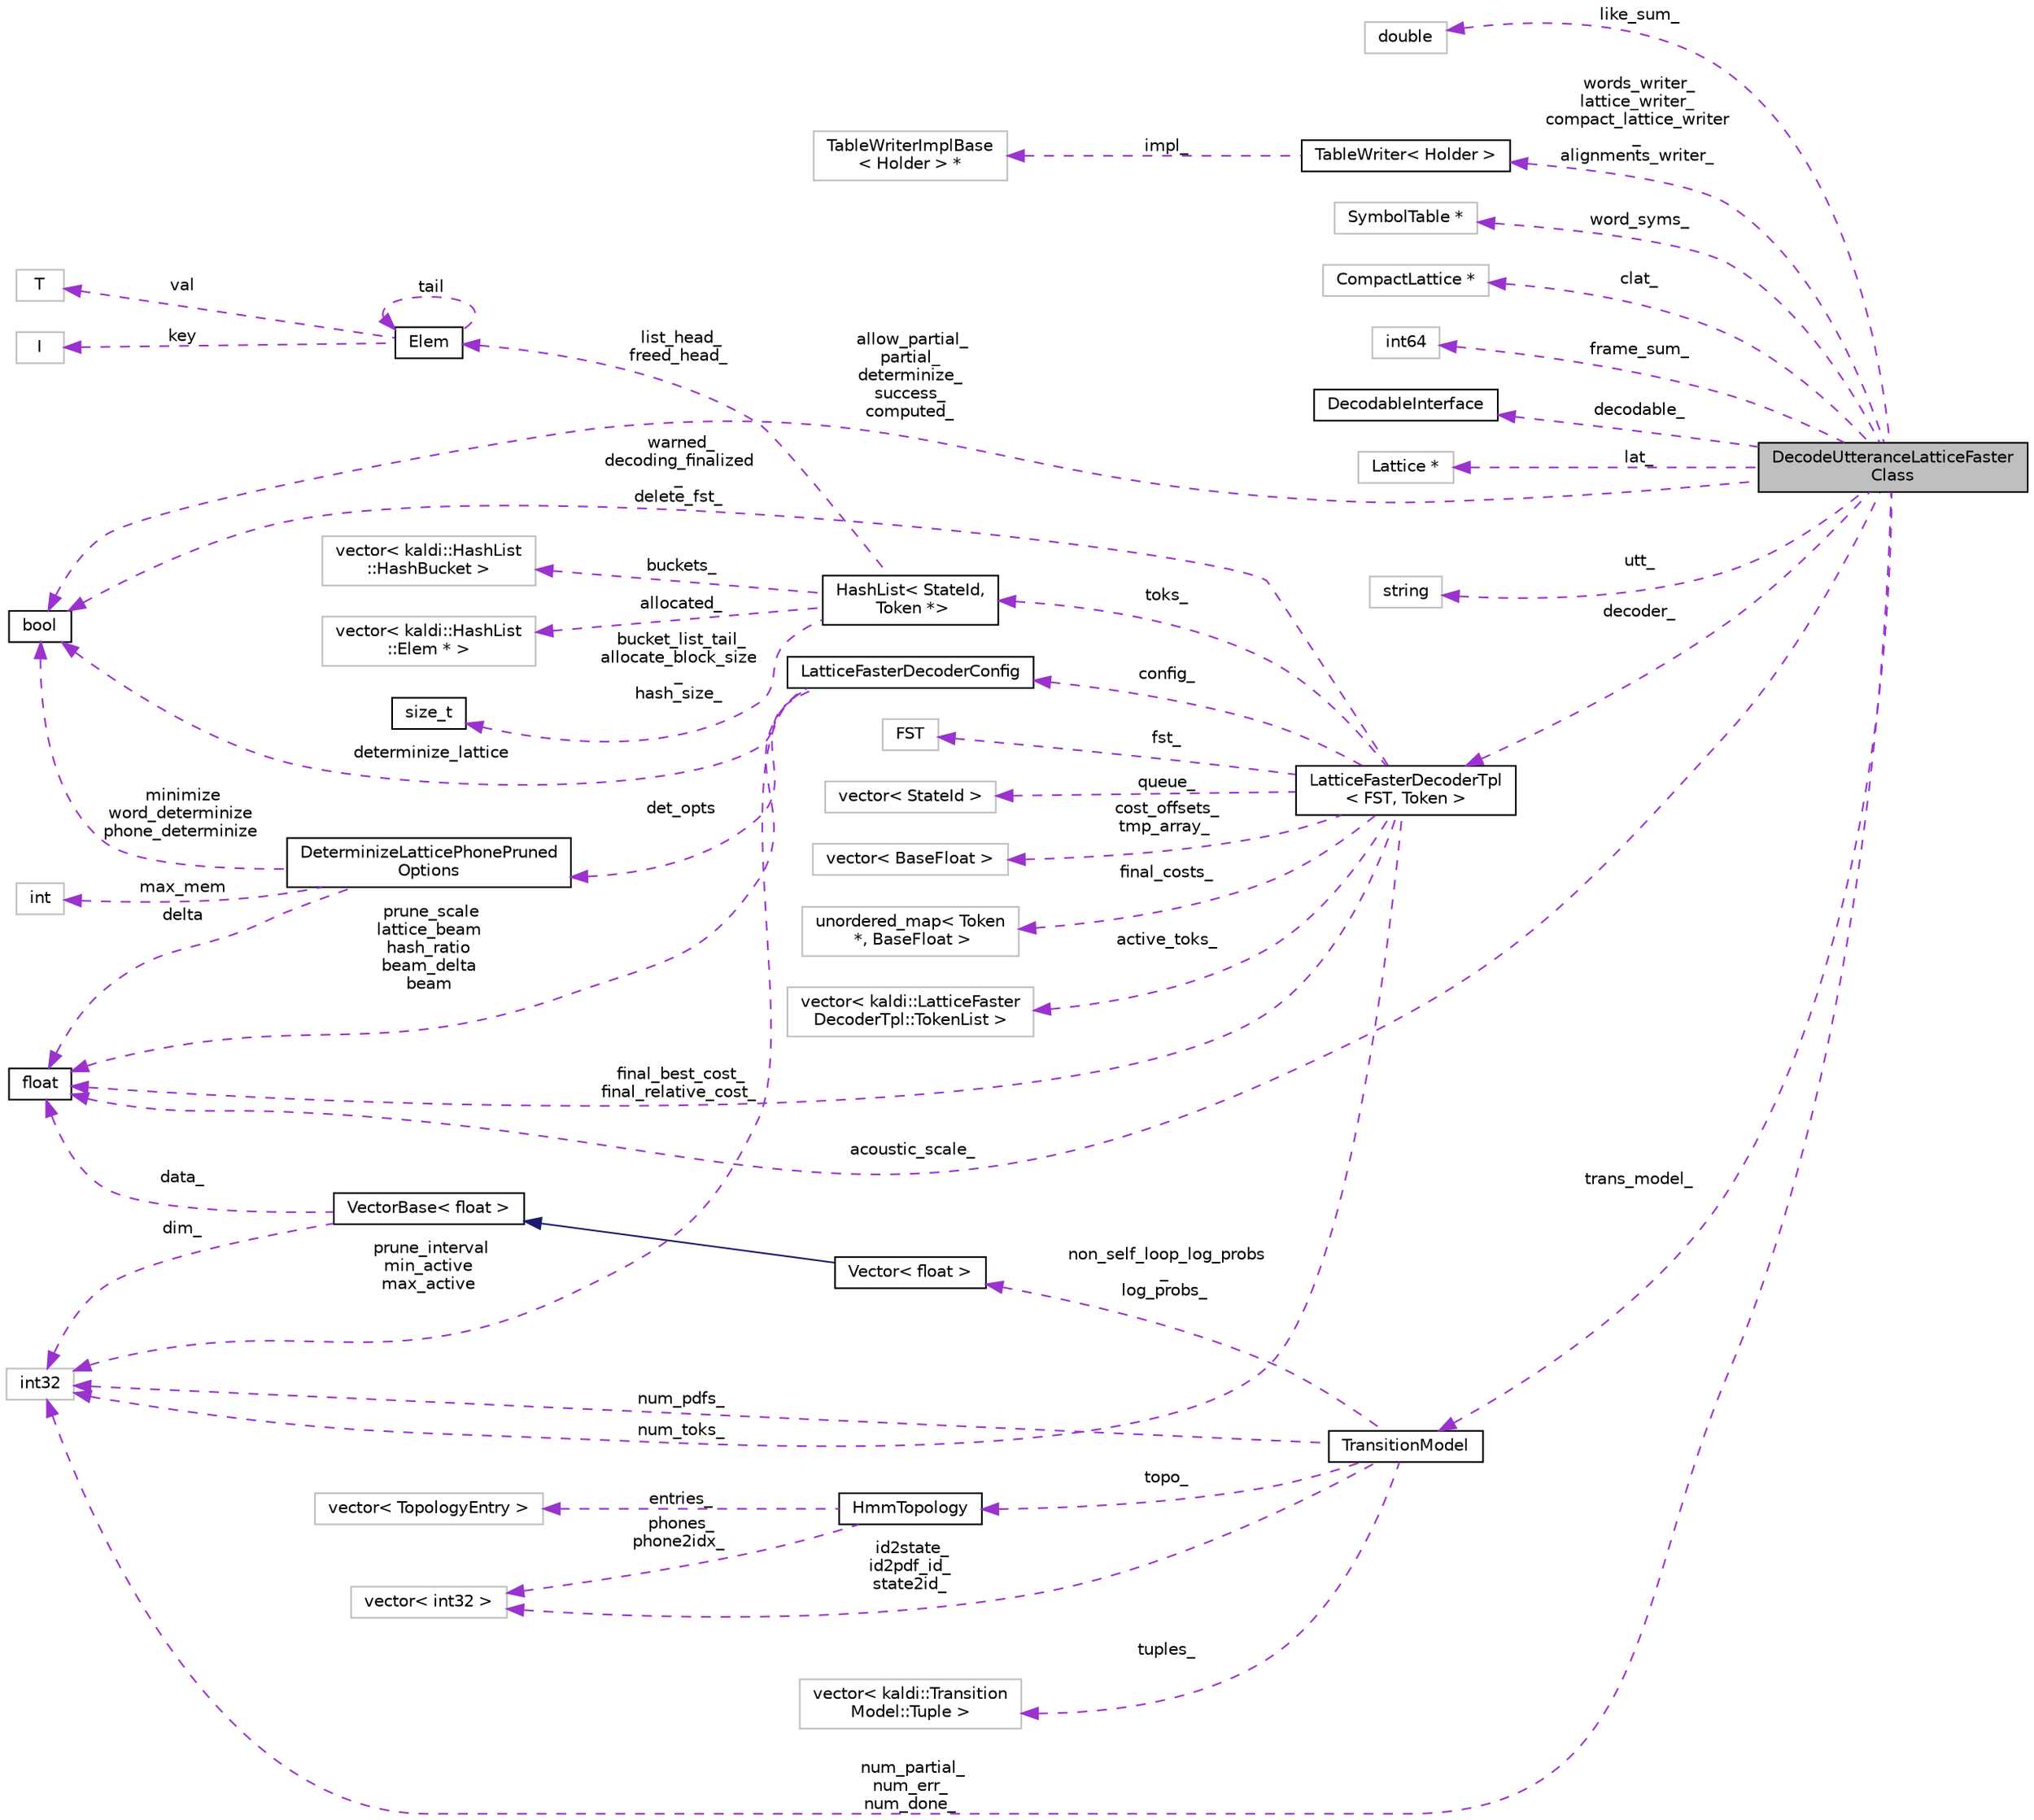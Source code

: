 digraph "DecodeUtteranceLatticeFasterClass"
{
  edge [fontname="Helvetica",fontsize="10",labelfontname="Helvetica",labelfontsize="10"];
  node [fontname="Helvetica",fontsize="10",shape=record];
  rankdir="LR";
  Node1 [label="DecodeUtteranceLatticeFaster\lClass",height=0.2,width=0.4,color="black", fillcolor="grey75", style="filled", fontcolor="black"];
  Node2 -> Node1 [dir="back",color="darkorchid3",fontsize="10",style="dashed",label=" like_sum_" ,fontname="Helvetica"];
  Node2 [label="double",height=0.2,width=0.4,color="grey75", fillcolor="white", style="filled"];
  Node3 -> Node1 [dir="back",color="darkorchid3",fontsize="10",style="dashed",label=" acoustic_scale_" ,fontname="Helvetica"];
  Node3 [label="float",height=0.2,width=0.4,color="black", fillcolor="white", style="filled",URL="$classfloat.html"];
  Node4 -> Node1 [dir="back",color="darkorchid3",fontsize="10",style="dashed",label=" word_syms_" ,fontname="Helvetica"];
  Node4 [label="SymbolTable *",height=0.2,width=0.4,color="grey75", fillcolor="white", style="filled"];
  Node5 -> Node1 [dir="back",color="darkorchid3",fontsize="10",style="dashed",label=" clat_" ,fontname="Helvetica"];
  Node5 [label="CompactLattice *",height=0.2,width=0.4,color="grey75", fillcolor="white", style="filled"];
  Node6 -> Node1 [dir="back",color="darkorchid3",fontsize="10",style="dashed",label=" frame_sum_" ,fontname="Helvetica"];
  Node6 [label="int64",height=0.2,width=0.4,color="grey75", fillcolor="white", style="filled"];
  Node7 -> Node1 [dir="back",color="darkorchid3",fontsize="10",style="dashed",label=" decodable_" ,fontname="Helvetica"];
  Node7 [label="DecodableInterface",height=0.2,width=0.4,color="black", fillcolor="white", style="filled",URL="$classkaldi_1_1DecodableInterface.html",tooltip="DecodableInterface provides a link between the (acoustic-modeling and feature-processing) code and th..."];
  Node8 -> Node1 [dir="back",color="darkorchid3",fontsize="10",style="dashed",label=" lat_" ,fontname="Helvetica"];
  Node8 [label="Lattice *",height=0.2,width=0.4,color="grey75", fillcolor="white", style="filled"];
  Node9 -> Node1 [dir="back",color="darkorchid3",fontsize="10",style="dashed",label=" allow_partial_\npartial_\ndeterminize_\nsuccess_\ncomputed_" ,fontname="Helvetica"];
  Node9 [label="bool",height=0.2,width=0.4,color="black", fillcolor="white", style="filled",URL="$classbool.html"];
  Node10 -> Node1 [dir="back",color="darkorchid3",fontsize="10",style="dashed",label=" utt_" ,fontname="Helvetica"];
  Node10 [label="string",height=0.2,width=0.4,color="grey75", fillcolor="white", style="filled"];
  Node11 -> Node1 [dir="back",color="darkorchid3",fontsize="10",style="dashed",label=" words_writer_\nlattice_writer_\ncompact_lattice_writer\l_\nalignments_writer_" ,fontname="Helvetica"];
  Node11 [label="TableWriter\< Holder \>",height=0.2,width=0.4,color="black", fillcolor="white", style="filled",URL="$classkaldi_1_1TableWriter.html",tooltip="A templated class for writing objects to an archive or script file; see The Table concept..."];
  Node12 -> Node11 [dir="back",color="darkorchid3",fontsize="10",style="dashed",label=" impl_" ,fontname="Helvetica"];
  Node12 [label="TableWriterImplBase\l\< Holder \> *",height=0.2,width=0.4,color="grey75", fillcolor="white", style="filled"];
  Node13 -> Node1 [dir="back",color="darkorchid3",fontsize="10",style="dashed",label=" decoder_" ,fontname="Helvetica"];
  Node13 [label="LatticeFasterDecoderTpl\l\< FST, Token \>",height=0.2,width=0.4,color="black", fillcolor="white", style="filled",URL="$classkaldi_1_1LatticeFasterDecoderTpl.html",tooltip="This is the \"normal\" lattice-generating decoder. "];
  Node14 -> Node13 [dir="back",color="darkorchid3",fontsize="10",style="dashed",label=" fst_" ,fontname="Helvetica"];
  Node14 [label="FST",height=0.2,width=0.4,color="grey75", fillcolor="white", style="filled"];
  Node15 -> Node13 [dir="back",color="darkorchid3",fontsize="10",style="dashed",label=" toks_" ,fontname="Helvetica"];
  Node15 [label="HashList\< StateId,\l Token *\>",height=0.2,width=0.4,color="black", fillcolor="white", style="filled",URL="$classkaldi_1_1HashList.html"];
  Node16 -> Node15 [dir="back",color="darkorchid3",fontsize="10",style="dashed",label=" allocated_" ,fontname="Helvetica"];
  Node16 [label="vector\< kaldi::HashList\l::Elem * \>",height=0.2,width=0.4,color="grey75", fillcolor="white", style="filled"];
  Node17 -> Node15 [dir="back",color="darkorchid3",fontsize="10",style="dashed",label=" bucket_list_tail_\nallocate_block_size\l_\nhash_size_" ,fontname="Helvetica"];
  Node17 [label="size_t",height=0.2,width=0.4,color="black", fillcolor="white", style="filled",URL="$classsize__t.html"];
  Node18 -> Node15 [dir="back",color="darkorchid3",fontsize="10",style="dashed",label=" buckets_" ,fontname="Helvetica"];
  Node18 [label="vector\< kaldi::HashList\l::HashBucket \>",height=0.2,width=0.4,color="grey75", fillcolor="white", style="filled"];
  Node19 -> Node15 [dir="back",color="darkorchid3",fontsize="10",style="dashed",label=" list_head_\nfreed_head_" ,fontname="Helvetica"];
  Node19 [label="Elem",height=0.2,width=0.4,color="black", fillcolor="white", style="filled",URL="$structkaldi_1_1HashList_1_1Elem.html"];
  Node20 -> Node19 [dir="back",color="darkorchid3",fontsize="10",style="dashed",label=" key" ,fontname="Helvetica"];
  Node20 [label="I",height=0.2,width=0.4,color="grey75", fillcolor="white", style="filled"];
  Node19 -> Node19 [dir="back",color="darkorchid3",fontsize="10",style="dashed",label=" tail" ,fontname="Helvetica"];
  Node21 -> Node19 [dir="back",color="darkorchid3",fontsize="10",style="dashed",label=" val" ,fontname="Helvetica"];
  Node21 [label="T",height=0.2,width=0.4,color="grey75", fillcolor="white", style="filled"];
  Node3 -> Node13 [dir="back",color="darkorchid3",fontsize="10",style="dashed",label=" final_best_cost_\nfinal_relative_cost_" ,fontname="Helvetica"];
  Node22 -> Node13 [dir="back",color="darkorchid3",fontsize="10",style="dashed",label=" queue_" ,fontname="Helvetica"];
  Node22 [label="vector\< StateId \>",height=0.2,width=0.4,color="grey75", fillcolor="white", style="filled"];
  Node23 -> Node13 [dir="back",color="darkorchid3",fontsize="10",style="dashed",label=" config_" ,fontname="Helvetica"];
  Node23 [label="LatticeFasterDecoderConfig",height=0.2,width=0.4,color="black", fillcolor="white", style="filled",URL="$structkaldi_1_1LatticeFasterDecoderConfig.html"];
  Node3 -> Node23 [dir="back",color="darkorchid3",fontsize="10",style="dashed",label=" prune_scale\nlattice_beam\nhash_ratio\nbeam_delta\nbeam" ,fontname="Helvetica"];
  Node24 -> Node23 [dir="back",color="darkorchid3",fontsize="10",style="dashed",label=" det_opts" ,fontname="Helvetica"];
  Node24 [label="DeterminizeLatticePhonePruned\lOptions",height=0.2,width=0.4,color="black", fillcolor="white", style="filled",URL="$structfst_1_1DeterminizeLatticePhonePrunedOptions.html"];
  Node3 -> Node24 [dir="back",color="darkorchid3",fontsize="10",style="dashed",label=" delta" ,fontname="Helvetica"];
  Node25 -> Node24 [dir="back",color="darkorchid3",fontsize="10",style="dashed",label=" max_mem" ,fontname="Helvetica"];
  Node25 [label="int",height=0.2,width=0.4,color="grey75", fillcolor="white", style="filled"];
  Node9 -> Node24 [dir="back",color="darkorchid3",fontsize="10",style="dashed",label=" minimize\nword_determinize\nphone_determinize" ,fontname="Helvetica"];
  Node9 -> Node23 [dir="back",color="darkorchid3",fontsize="10",style="dashed",label=" determinize_lattice" ,fontname="Helvetica"];
  Node26 -> Node23 [dir="back",color="darkorchid3",fontsize="10",style="dashed",label=" prune_interval\nmin_active\nmax_active" ,fontname="Helvetica"];
  Node26 [label="int32",height=0.2,width=0.4,color="grey75", fillcolor="white", style="filled"];
  Node27 -> Node13 [dir="back",color="darkorchid3",fontsize="10",style="dashed",label=" cost_offsets_\ntmp_array_" ,fontname="Helvetica"];
  Node27 [label="vector\< BaseFloat \>",height=0.2,width=0.4,color="grey75", fillcolor="white", style="filled"];
  Node9 -> Node13 [dir="back",color="darkorchid3",fontsize="10",style="dashed",label=" warned_\ndecoding_finalized\l_\ndelete_fst_" ,fontname="Helvetica"];
  Node28 -> Node13 [dir="back",color="darkorchid3",fontsize="10",style="dashed",label=" final_costs_" ,fontname="Helvetica"];
  Node28 [label="unordered_map\< Token\l *, BaseFloat \>",height=0.2,width=0.4,color="grey75", fillcolor="white", style="filled"];
  Node29 -> Node13 [dir="back",color="darkorchid3",fontsize="10",style="dashed",label=" active_toks_" ,fontname="Helvetica"];
  Node29 [label="vector\< kaldi::LatticeFaster\lDecoderTpl::TokenList \>",height=0.2,width=0.4,color="grey75", fillcolor="white", style="filled"];
  Node26 -> Node13 [dir="back",color="darkorchid3",fontsize="10",style="dashed",label=" num_toks_" ,fontname="Helvetica"];
  Node26 -> Node1 [dir="back",color="darkorchid3",fontsize="10",style="dashed",label=" num_partial_\nnum_err_\nnum_done_" ,fontname="Helvetica"];
  Node30 -> Node1 [dir="back",color="darkorchid3",fontsize="10",style="dashed",label=" trans_model_" ,fontname="Helvetica"];
  Node30 [label="TransitionModel",height=0.2,width=0.4,color="black", fillcolor="white", style="filled",URL="$classkaldi_1_1TransitionModel.html"];
  Node31 -> Node30 [dir="back",color="darkorchid3",fontsize="10",style="dashed",label=" topo_" ,fontname="Helvetica"];
  Node31 [label="HmmTopology",height=0.2,width=0.4,color="black", fillcolor="white", style="filled",URL="$classkaldi_1_1HmmTopology.html",tooltip="A class for storing topology information for phones. "];
  Node32 -> Node31 [dir="back",color="darkorchid3",fontsize="10",style="dashed",label=" phones_\nphone2idx_" ,fontname="Helvetica"];
  Node32 [label="vector\< int32 \>",height=0.2,width=0.4,color="grey75", fillcolor="white", style="filled"];
  Node33 -> Node31 [dir="back",color="darkorchid3",fontsize="10",style="dashed",label=" entries_" ,fontname="Helvetica"];
  Node33 [label="vector\< TopologyEntry \>",height=0.2,width=0.4,color="grey75", fillcolor="white", style="filled"];
  Node32 -> Node30 [dir="back",color="darkorchid3",fontsize="10",style="dashed",label=" id2state_\nid2pdf_id_\nstate2id_" ,fontname="Helvetica"];
  Node34 -> Node30 [dir="back",color="darkorchid3",fontsize="10",style="dashed",label=" tuples_" ,fontname="Helvetica"];
  Node34 [label="vector\< kaldi::Transition\lModel::Tuple \>",height=0.2,width=0.4,color="grey75", fillcolor="white", style="filled"];
  Node35 -> Node30 [dir="back",color="darkorchid3",fontsize="10",style="dashed",label=" non_self_loop_log_probs\l_\nlog_probs_" ,fontname="Helvetica"];
  Node35 [label="Vector\< float \>",height=0.2,width=0.4,color="black", fillcolor="white", style="filled",URL="$classkaldi_1_1Vector.html"];
  Node36 -> Node35 [dir="back",color="midnightblue",fontsize="10",style="solid",fontname="Helvetica"];
  Node36 [label="VectorBase\< float \>",height=0.2,width=0.4,color="black", fillcolor="white", style="filled",URL="$classkaldi_1_1VectorBase.html"];
  Node3 -> Node36 [dir="back",color="darkorchid3",fontsize="10",style="dashed",label=" data_" ,fontname="Helvetica"];
  Node26 -> Node36 [dir="back",color="darkorchid3",fontsize="10",style="dashed",label=" dim_" ,fontname="Helvetica"];
  Node26 -> Node30 [dir="back",color="darkorchid3",fontsize="10",style="dashed",label=" num_pdfs_" ,fontname="Helvetica"];
}
